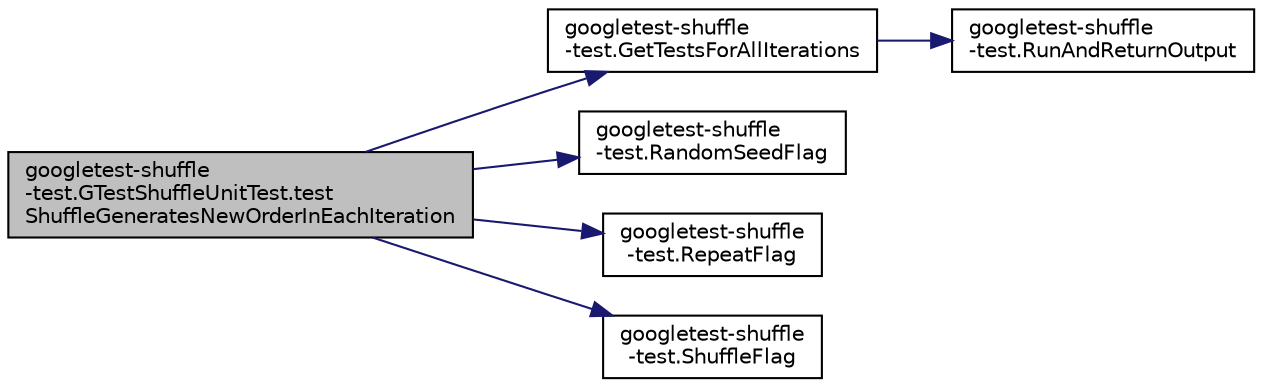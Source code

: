 digraph "googletest-shuffle-test.GTestShuffleUnitTest.testShuffleGeneratesNewOrderInEachIteration"
{
 // LATEX_PDF_SIZE
  bgcolor="transparent";
  edge [fontname="Helvetica",fontsize="10",labelfontname="Helvetica",labelfontsize="10"];
  node [fontname="Helvetica",fontsize="10",shape=record];
  rankdir="LR";
  Node1 [label="googletest-shuffle\l-test.GTestShuffleUnitTest.test\lShuffleGeneratesNewOrderInEachIteration",height=0.2,width=0.4,color="black", fillcolor="grey75", style="filled", fontcolor="black",tooltip=" "];
  Node1 -> Node2 [color="midnightblue",fontsize="10",style="solid",fontname="Helvetica"];
  Node2 [label="googletest-shuffle\l-test.GetTestsForAllIterations",height=0.2,width=0.4,color="black",URL="$namespacegoogletest-shuffle-test.html#a4b81c9525e71495e7f512575a3fe436e",tooltip=" "];
  Node2 -> Node3 [color="midnightblue",fontsize="10",style="solid",fontname="Helvetica"];
  Node3 [label="googletest-shuffle\l-test.RunAndReturnOutput",height=0.2,width=0.4,color="black",URL="$namespacegoogletest-shuffle-test.html#a90f3ab31f08479d825e13816fbeea842",tooltip=" "];
  Node1 -> Node4 [color="midnightblue",fontsize="10",style="solid",fontname="Helvetica"];
  Node4 [label="googletest-shuffle\l-test.RandomSeedFlag",height=0.2,width=0.4,color="black",URL="$namespacegoogletest-shuffle-test.html#aa073a0449ab11c6cccb62249e70bb06f",tooltip=" "];
  Node1 -> Node5 [color="midnightblue",fontsize="10",style="solid",fontname="Helvetica"];
  Node5 [label="googletest-shuffle\l-test.RepeatFlag",height=0.2,width=0.4,color="black",URL="$namespacegoogletest-shuffle-test.html#a37b05a14223b814fc403db43f9287ae4",tooltip=" "];
  Node1 -> Node6 [color="midnightblue",fontsize="10",style="solid",fontname="Helvetica"];
  Node6 [label="googletest-shuffle\l-test.ShuffleFlag",height=0.2,width=0.4,color="black",URL="$namespacegoogletest-shuffle-test.html#a8f10ee7774fa361a058274410132c2da",tooltip=" "];
}
